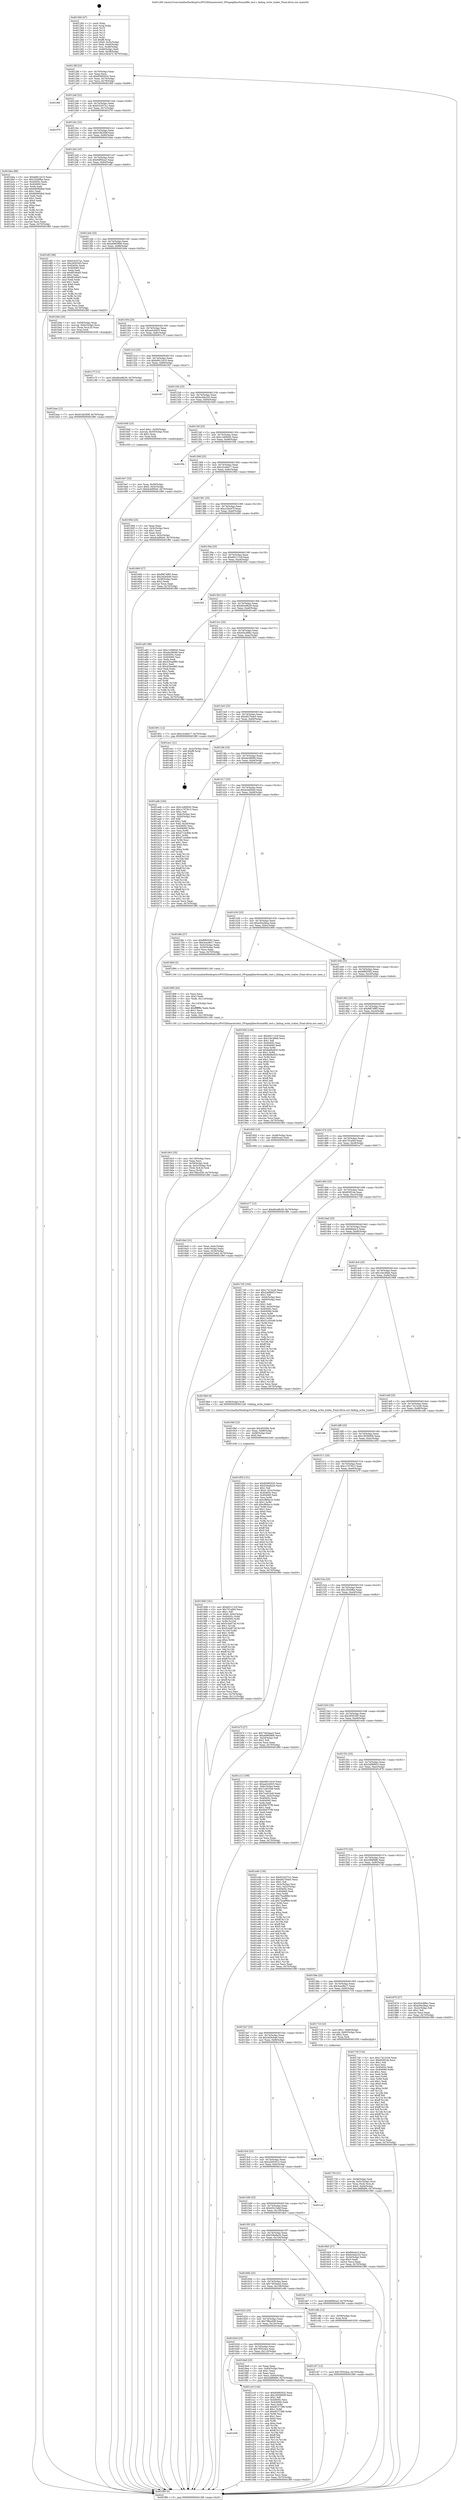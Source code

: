 digraph "0x401260" {
  label = "0x401260 (/mnt/c/Users/mathe/Desktop/tcc/POCII/binaries/extr_FFmpeglibavformatfifo_test.c_failing_write_trailer_Final-ollvm.out::main(0))"
  labelloc = "t"
  node[shape=record]

  Entry [label="",width=0.3,height=0.3,shape=circle,fillcolor=black,style=filled]
  "0x40128f" [label="{
     0x40128f [23]\l
     | [instrs]\l
     &nbsp;&nbsp;0x40128f \<+3\>: mov -0x70(%rbp),%eax\l
     &nbsp;&nbsp;0x401292 \<+2\>: mov %eax,%ecx\l
     &nbsp;&nbsp;0x401294 \<+6\>: sub $0x85992932,%ecx\l
     &nbsp;&nbsp;0x40129a \<+3\>: mov %eax,-0x74(%rbp)\l
     &nbsp;&nbsp;0x40129d \<+3\>: mov %ecx,-0x78(%rbp)\l
     &nbsp;&nbsp;0x4012a0 \<+6\>: je 0000000000401f66 \<main+0xd06\>\l
  }"]
  "0x401f66" [label="{
     0x401f66\l
  }", style=dashed]
  "0x4012a6" [label="{
     0x4012a6 [22]\l
     | [instrs]\l
     &nbsp;&nbsp;0x4012a6 \<+5\>: jmp 00000000004012ab \<main+0x4b\>\l
     &nbsp;&nbsp;0x4012ab \<+3\>: mov -0x74(%rbp),%eax\l
     &nbsp;&nbsp;0x4012ae \<+5\>: sub $0x91b337a1,%eax\l
     &nbsp;&nbsp;0x4012b3 \<+3\>: mov %eax,-0x7c(%rbp)\l
     &nbsp;&nbsp;0x4012b6 \<+6\>: je 0000000000401f79 \<main+0xd19\>\l
  }"]
  Exit [label="",width=0.3,height=0.3,shape=circle,fillcolor=black,style=filled,peripheries=2]
  "0x401f79" [label="{
     0x401f79\l
  }", style=dashed]
  "0x4012bc" [label="{
     0x4012bc [22]\l
     | [instrs]\l
     &nbsp;&nbsp;0x4012bc \<+5\>: jmp 00000000004012c1 \<main+0x61\>\l
     &nbsp;&nbsp;0x4012c1 \<+3\>: mov -0x74(%rbp),%eax\l
     &nbsp;&nbsp;0x4012c4 \<+5\>: sub $0x91db309f,%eax\l
     &nbsp;&nbsp;0x4012c9 \<+3\>: mov %eax,-0x80(%rbp)\l
     &nbsp;&nbsp;0x4012cc \<+6\>: je 0000000000401bba \<main+0x95a\>\l
  }"]
  "0x401656" [label="{
     0x401656\l
  }", style=dashed]
  "0x401bba" [label="{
     0x401bba [88]\l
     | [instrs]\l
     &nbsp;&nbsp;0x401bba \<+5\>: mov $0xb6912410,%eax\l
     &nbsp;&nbsp;0x401bbf \<+5\>: mov $0x1f200fba,%ecx\l
     &nbsp;&nbsp;0x401bc4 \<+7\>: mov 0x40405c,%edx\l
     &nbsp;&nbsp;0x401bcb \<+7\>: mov 0x404060,%esi\l
     &nbsp;&nbsp;0x401bd2 \<+2\>: mov %edx,%edi\l
     &nbsp;&nbsp;0x401bd4 \<+6\>: add $0x6d090dbd,%edi\l
     &nbsp;&nbsp;0x401bda \<+3\>: sub $0x1,%edi\l
     &nbsp;&nbsp;0x401bdd \<+6\>: sub $0x6d090dbd,%edi\l
     &nbsp;&nbsp;0x401be3 \<+3\>: imul %edi,%edx\l
     &nbsp;&nbsp;0x401be6 \<+3\>: and $0x1,%edx\l
     &nbsp;&nbsp;0x401be9 \<+3\>: cmp $0x0,%edx\l
     &nbsp;&nbsp;0x401bec \<+4\>: sete %r8b\l
     &nbsp;&nbsp;0x401bf0 \<+3\>: cmp $0xa,%esi\l
     &nbsp;&nbsp;0x401bf3 \<+4\>: setl %r9b\l
     &nbsp;&nbsp;0x401bf7 \<+3\>: mov %r8b,%r10b\l
     &nbsp;&nbsp;0x401bfa \<+3\>: and %r9b,%r10b\l
     &nbsp;&nbsp;0x401bfd \<+3\>: xor %r9b,%r8b\l
     &nbsp;&nbsp;0x401c00 \<+3\>: or %r8b,%r10b\l
     &nbsp;&nbsp;0x401c03 \<+4\>: test $0x1,%r10b\l
     &nbsp;&nbsp;0x401c07 \<+3\>: cmovne %ecx,%eax\l
     &nbsp;&nbsp;0x401c0a \<+3\>: mov %eax,-0x70(%rbp)\l
     &nbsp;&nbsp;0x401c0d \<+5\>: jmp 0000000000401f80 \<main+0xd20\>\l
  }"]
  "0x4012d2" [label="{
     0x4012d2 [25]\l
     | [instrs]\l
     &nbsp;&nbsp;0x4012d2 \<+5\>: jmp 00000000004012d7 \<main+0x77\>\l
     &nbsp;&nbsp;0x4012d7 \<+3\>: mov -0x74(%rbp),%eax\l
     &nbsp;&nbsp;0x4012da \<+5\>: sub $0x9df56ca3,%eax\l
     &nbsp;&nbsp;0x4012df \<+6\>: mov %eax,-0x84(%rbp)\l
     &nbsp;&nbsp;0x4012e5 \<+6\>: je 0000000000401df3 \<main+0xb93\>\l
  }"]
  "0x401cc0" [label="{
     0x401cc0 [144]\l
     | [instrs]\l
     &nbsp;&nbsp;0x401cc0 \<+5\>: mov $0x85992932,%eax\l
     &nbsp;&nbsp;0x401cc5 \<+5\>: mov $0x18556008,%ecx\l
     &nbsp;&nbsp;0x401cca \<+2\>: mov $0x1,%dl\l
     &nbsp;&nbsp;0x401ccc \<+7\>: mov 0x40405c,%esi\l
     &nbsp;&nbsp;0x401cd3 \<+7\>: mov 0x404060,%edi\l
     &nbsp;&nbsp;0x401cda \<+3\>: mov %esi,%r8d\l
     &nbsp;&nbsp;0x401cdd \<+7\>: add $0xdf157386,%r8d\l
     &nbsp;&nbsp;0x401ce4 \<+4\>: sub $0x1,%r8d\l
     &nbsp;&nbsp;0x401ce8 \<+7\>: sub $0xdf157386,%r8d\l
     &nbsp;&nbsp;0x401cef \<+4\>: imul %r8d,%esi\l
     &nbsp;&nbsp;0x401cf3 \<+3\>: and $0x1,%esi\l
     &nbsp;&nbsp;0x401cf6 \<+3\>: cmp $0x0,%esi\l
     &nbsp;&nbsp;0x401cf9 \<+4\>: sete %r9b\l
     &nbsp;&nbsp;0x401cfd \<+3\>: cmp $0xa,%edi\l
     &nbsp;&nbsp;0x401d00 \<+4\>: setl %r10b\l
     &nbsp;&nbsp;0x401d04 \<+3\>: mov %r9b,%r11b\l
     &nbsp;&nbsp;0x401d07 \<+4\>: xor $0xff,%r11b\l
     &nbsp;&nbsp;0x401d0b \<+3\>: mov %r10b,%bl\l
     &nbsp;&nbsp;0x401d0e \<+3\>: xor $0xff,%bl\l
     &nbsp;&nbsp;0x401d11 \<+3\>: xor $0x0,%dl\l
     &nbsp;&nbsp;0x401d14 \<+3\>: mov %r11b,%r14b\l
     &nbsp;&nbsp;0x401d17 \<+4\>: and $0x0,%r14b\l
     &nbsp;&nbsp;0x401d1b \<+3\>: and %dl,%r9b\l
     &nbsp;&nbsp;0x401d1e \<+3\>: mov %bl,%r15b\l
     &nbsp;&nbsp;0x401d21 \<+4\>: and $0x0,%r15b\l
     &nbsp;&nbsp;0x401d25 \<+3\>: and %dl,%r10b\l
     &nbsp;&nbsp;0x401d28 \<+3\>: or %r9b,%r14b\l
     &nbsp;&nbsp;0x401d2b \<+3\>: or %r10b,%r15b\l
     &nbsp;&nbsp;0x401d2e \<+3\>: xor %r15b,%r14b\l
     &nbsp;&nbsp;0x401d31 \<+3\>: or %bl,%r11b\l
     &nbsp;&nbsp;0x401d34 \<+4\>: xor $0xff,%r11b\l
     &nbsp;&nbsp;0x401d38 \<+3\>: or $0x0,%dl\l
     &nbsp;&nbsp;0x401d3b \<+3\>: and %dl,%r11b\l
     &nbsp;&nbsp;0x401d3e \<+3\>: or %r11b,%r14b\l
     &nbsp;&nbsp;0x401d41 \<+4\>: test $0x1,%r14b\l
     &nbsp;&nbsp;0x401d45 \<+3\>: cmovne %ecx,%eax\l
     &nbsp;&nbsp;0x401d48 \<+3\>: mov %eax,-0x70(%rbp)\l
     &nbsp;&nbsp;0x401d4b \<+5\>: jmp 0000000000401f80 \<main+0xd20\>\l
  }"]
  "0x401df3" [label="{
     0x401df3 [88]\l
     | [instrs]\l
     &nbsp;&nbsp;0x401df3 \<+5\>: mov $0x91b337a1,%eax\l
     &nbsp;&nbsp;0x401df8 \<+5\>: mov $0x265f16f3,%ecx\l
     &nbsp;&nbsp;0x401dfd \<+7\>: mov 0x40405c,%edx\l
     &nbsp;&nbsp;0x401e04 \<+7\>: mov 0x404060,%esi\l
     &nbsp;&nbsp;0x401e0b \<+2\>: mov %edx,%edi\l
     &nbsp;&nbsp;0x401e0d \<+6\>: sub $0x8f1664f3,%edi\l
     &nbsp;&nbsp;0x401e13 \<+3\>: sub $0x1,%edi\l
     &nbsp;&nbsp;0x401e16 \<+6\>: add $0x8f1664f3,%edi\l
     &nbsp;&nbsp;0x401e1c \<+3\>: imul %edi,%edx\l
     &nbsp;&nbsp;0x401e1f \<+3\>: and $0x1,%edx\l
     &nbsp;&nbsp;0x401e22 \<+3\>: cmp $0x0,%edx\l
     &nbsp;&nbsp;0x401e25 \<+4\>: sete %r8b\l
     &nbsp;&nbsp;0x401e29 \<+3\>: cmp $0xa,%esi\l
     &nbsp;&nbsp;0x401e2c \<+4\>: setl %r9b\l
     &nbsp;&nbsp;0x401e30 \<+3\>: mov %r8b,%r10b\l
     &nbsp;&nbsp;0x401e33 \<+3\>: and %r9b,%r10b\l
     &nbsp;&nbsp;0x401e36 \<+3\>: xor %r9b,%r8b\l
     &nbsp;&nbsp;0x401e39 \<+3\>: or %r8b,%r10b\l
     &nbsp;&nbsp;0x401e3c \<+4\>: test $0x1,%r10b\l
     &nbsp;&nbsp;0x401e40 \<+3\>: cmovne %ecx,%eax\l
     &nbsp;&nbsp;0x401e43 \<+3\>: mov %eax,-0x70(%rbp)\l
     &nbsp;&nbsp;0x401e46 \<+5\>: jmp 0000000000401f80 \<main+0xd20\>\l
  }"]
  "0x4012eb" [label="{
     0x4012eb [25]\l
     | [instrs]\l
     &nbsp;&nbsp;0x4012eb \<+5\>: jmp 00000000004012f0 \<main+0x90\>\l
     &nbsp;&nbsp;0x4012f0 \<+3\>: mov -0x74(%rbp),%eax\l
     &nbsp;&nbsp;0x4012f3 \<+5\>: sub $0xa6965806,%eax\l
     &nbsp;&nbsp;0x4012f8 \<+6\>: mov %eax,-0x88(%rbp)\l
     &nbsp;&nbsp;0x4012fe \<+6\>: je 0000000000401b9a \<main+0x93a\>\l
  }"]
  "0x401c97" [label="{
     0x401c97 [12]\l
     | [instrs]\l
     &nbsp;&nbsp;0x401c97 \<+7\>: movl $0x7f552dca,-0x70(%rbp)\l
     &nbsp;&nbsp;0x401c9e \<+5\>: jmp 0000000000401f80 \<main+0xd20\>\l
  }"]
  "0x401b9a" [label="{
     0x401b9a [20]\l
     | [instrs]\l
     &nbsp;&nbsp;0x401b9a \<+4\>: mov -0x58(%rbp),%rax\l
     &nbsp;&nbsp;0x401b9e \<+4\>: movslq -0x6c(%rbp),%rcx\l
     &nbsp;&nbsp;0x401ba2 \<+4\>: mov (%rax,%rcx,8),%rax\l
     &nbsp;&nbsp;0x401ba6 \<+3\>: mov %rax,%rdi\l
     &nbsp;&nbsp;0x401ba9 \<+5\>: call 0000000000401030 \<free@plt\>\l
     | [calls]\l
     &nbsp;&nbsp;0x401030 \{1\} (unknown)\l
  }"]
  "0x401304" [label="{
     0x401304 [25]\l
     | [instrs]\l
     &nbsp;&nbsp;0x401304 \<+5\>: jmp 0000000000401309 \<main+0xa9\>\l
     &nbsp;&nbsp;0x401309 \<+3\>: mov -0x74(%rbp),%eax\l
     &nbsp;&nbsp;0x40130c \<+5\>: sub $0xaa5cb925,%eax\l
     &nbsp;&nbsp;0x401311 \<+6\>: mov %eax,-0x8c(%rbp)\l
     &nbsp;&nbsp;0x401317 \<+6\>: je 0000000000401c7f \<main+0xa1f\>\l
  }"]
  "0x401bae" [label="{
     0x401bae [12]\l
     | [instrs]\l
     &nbsp;&nbsp;0x401bae \<+7\>: movl $0x91db309f,-0x70(%rbp)\l
     &nbsp;&nbsp;0x401bb5 \<+5\>: jmp 0000000000401f80 \<main+0xd20\>\l
  }"]
  "0x401c7f" [label="{
     0x401c7f [12]\l
     | [instrs]\l
     &nbsp;&nbsp;0x401c7f \<+7\>: movl $0xd0ce9b39,-0x70(%rbp)\l
     &nbsp;&nbsp;0x401c86 \<+5\>: jmp 0000000000401f80 \<main+0xd20\>\l
  }"]
  "0x40131d" [label="{
     0x40131d [25]\l
     | [instrs]\l
     &nbsp;&nbsp;0x40131d \<+5\>: jmp 0000000000401322 \<main+0xc2\>\l
     &nbsp;&nbsp;0x401322 \<+3\>: mov -0x74(%rbp),%eax\l
     &nbsp;&nbsp;0x401325 \<+5\>: sub $0xb6912410,%eax\l
     &nbsp;&nbsp;0x40132a \<+6\>: mov %eax,-0x90(%rbp)\l
     &nbsp;&nbsp;0x401330 \<+6\>: je 0000000000401f47 \<main+0xce7\>\l
  }"]
  "0x4019d6" [label="{
     0x4019d6 [161]\l
     | [instrs]\l
     &nbsp;&nbsp;0x4019d6 \<+5\>: mov $0xd021122f,%esi\l
     &nbsp;&nbsp;0x4019db \<+5\>: mov $0x701af44,%ecx\l
     &nbsp;&nbsp;0x4019e0 \<+2\>: mov $0x1,%dl\l
     &nbsp;&nbsp;0x4019e2 \<+7\>: movl $0x0,-0x6c(%rbp)\l
     &nbsp;&nbsp;0x4019e9 \<+8\>: mov 0x40405c,%r8d\l
     &nbsp;&nbsp;0x4019f1 \<+8\>: mov 0x404060,%r9d\l
     &nbsp;&nbsp;0x4019f9 \<+3\>: mov %r8d,%r10d\l
     &nbsp;&nbsp;0x4019fc \<+7\>: add $0x5c4a973d,%r10d\l
     &nbsp;&nbsp;0x401a03 \<+4\>: sub $0x1,%r10d\l
     &nbsp;&nbsp;0x401a07 \<+7\>: sub $0x5c4a973d,%r10d\l
     &nbsp;&nbsp;0x401a0e \<+4\>: imul %r10d,%r8d\l
     &nbsp;&nbsp;0x401a12 \<+4\>: and $0x1,%r8d\l
     &nbsp;&nbsp;0x401a16 \<+4\>: cmp $0x0,%r8d\l
     &nbsp;&nbsp;0x401a1a \<+4\>: sete %r11b\l
     &nbsp;&nbsp;0x401a1e \<+4\>: cmp $0xa,%r9d\l
     &nbsp;&nbsp;0x401a22 \<+3\>: setl %bl\l
     &nbsp;&nbsp;0x401a25 \<+3\>: mov %r11b,%r14b\l
     &nbsp;&nbsp;0x401a28 \<+4\>: xor $0xff,%r14b\l
     &nbsp;&nbsp;0x401a2c \<+3\>: mov %bl,%r15b\l
     &nbsp;&nbsp;0x401a2f \<+4\>: xor $0xff,%r15b\l
     &nbsp;&nbsp;0x401a33 \<+3\>: xor $0x1,%dl\l
     &nbsp;&nbsp;0x401a36 \<+3\>: mov %r14b,%r12b\l
     &nbsp;&nbsp;0x401a39 \<+4\>: and $0xff,%r12b\l
     &nbsp;&nbsp;0x401a3d \<+3\>: and %dl,%r11b\l
     &nbsp;&nbsp;0x401a40 \<+3\>: mov %r15b,%r13b\l
     &nbsp;&nbsp;0x401a43 \<+4\>: and $0xff,%r13b\l
     &nbsp;&nbsp;0x401a47 \<+2\>: and %dl,%bl\l
     &nbsp;&nbsp;0x401a49 \<+3\>: or %r11b,%r12b\l
     &nbsp;&nbsp;0x401a4c \<+3\>: or %bl,%r13b\l
     &nbsp;&nbsp;0x401a4f \<+3\>: xor %r13b,%r12b\l
     &nbsp;&nbsp;0x401a52 \<+3\>: or %r15b,%r14b\l
     &nbsp;&nbsp;0x401a55 \<+4\>: xor $0xff,%r14b\l
     &nbsp;&nbsp;0x401a59 \<+3\>: or $0x1,%dl\l
     &nbsp;&nbsp;0x401a5c \<+3\>: and %dl,%r14b\l
     &nbsp;&nbsp;0x401a5f \<+3\>: or %r14b,%r12b\l
     &nbsp;&nbsp;0x401a62 \<+4\>: test $0x1,%r12b\l
     &nbsp;&nbsp;0x401a66 \<+3\>: cmovne %ecx,%esi\l
     &nbsp;&nbsp;0x401a69 \<+3\>: mov %esi,-0x70(%rbp)\l
     &nbsp;&nbsp;0x401a6c \<+6\>: mov %eax,-0x11c(%rbp)\l
     &nbsp;&nbsp;0x401a72 \<+5\>: jmp 0000000000401f80 \<main+0xd20\>\l
  }"]
  "0x401f47" [label="{
     0x401f47\l
  }", style=dashed]
  "0x401336" [label="{
     0x401336 [25]\l
     | [instrs]\l
     &nbsp;&nbsp;0x401336 \<+5\>: jmp 000000000040133b \<main+0xdb\>\l
     &nbsp;&nbsp;0x40133b \<+3\>: mov -0x74(%rbp),%eax\l
     &nbsp;&nbsp;0x40133e \<+5\>: sub $0xbc4da225,%eax\l
     &nbsp;&nbsp;0x401343 \<+6\>: mov %eax,-0x94(%rbp)\l
     &nbsp;&nbsp;0x401349 \<+6\>: je 00000000004016d0 \<main+0x470\>\l
  }"]
  "0x4019bf" [label="{
     0x4019bf [23]\l
     | [instrs]\l
     &nbsp;&nbsp;0x4019bf \<+10\>: movabs $0x4020b6,%rdi\l
     &nbsp;&nbsp;0x4019c9 \<+3\>: mov %eax,-0x68(%rbp)\l
     &nbsp;&nbsp;0x4019cc \<+3\>: mov -0x68(%rbp),%esi\l
     &nbsp;&nbsp;0x4019cf \<+2\>: mov $0x0,%al\l
     &nbsp;&nbsp;0x4019d1 \<+5\>: call 0000000000401040 \<printf@plt\>\l
     | [calls]\l
     &nbsp;&nbsp;0x401040 \{1\} (unknown)\l
  }"]
  "0x4016d0" [label="{
     0x4016d0 [23]\l
     | [instrs]\l
     &nbsp;&nbsp;0x4016d0 \<+7\>: movl $0x1,-0x50(%rbp)\l
     &nbsp;&nbsp;0x4016d7 \<+4\>: movslq -0x50(%rbp),%rax\l
     &nbsp;&nbsp;0x4016db \<+4\>: shl $0x3,%rax\l
     &nbsp;&nbsp;0x4016df \<+3\>: mov %rax,%rdi\l
     &nbsp;&nbsp;0x4016e2 \<+5\>: call 0000000000401050 \<malloc@plt\>\l
     | [calls]\l
     &nbsp;&nbsp;0x401050 \{1\} (unknown)\l
  }"]
  "0x40134f" [label="{
     0x40134f [25]\l
     | [instrs]\l
     &nbsp;&nbsp;0x40134f \<+5\>: jmp 0000000000401354 \<main+0xf4\>\l
     &nbsp;&nbsp;0x401354 \<+3\>: mov -0x74(%rbp),%eax\l
     &nbsp;&nbsp;0x401357 \<+5\>: sub $0xc1e69045,%eax\l
     &nbsp;&nbsp;0x40135c \<+6\>: mov %eax,-0x98(%rbp)\l
     &nbsp;&nbsp;0x401362 \<+6\>: je 0000000000401f3b \<main+0xcdb\>\l
  }"]
  "0x40163d" [label="{
     0x40163d [25]\l
     | [instrs]\l
     &nbsp;&nbsp;0x40163d \<+5\>: jmp 0000000000401642 \<main+0x3e2\>\l
     &nbsp;&nbsp;0x401642 \<+3\>: mov -0x74(%rbp),%eax\l
     &nbsp;&nbsp;0x401645 \<+5\>: sub $0x7f552dca,%eax\l
     &nbsp;&nbsp;0x40164a \<+6\>: mov %eax,-0x110(%rbp)\l
     &nbsp;&nbsp;0x401650 \<+6\>: je 0000000000401cc0 \<main+0xa60\>\l
  }"]
  "0x401f3b" [label="{
     0x401f3b\l
  }", style=dashed]
  "0x401368" [label="{
     0x401368 [25]\l
     | [instrs]\l
     &nbsp;&nbsp;0x401368 \<+5\>: jmp 000000000040136d \<main+0x10d\>\l
     &nbsp;&nbsp;0x40136d \<+3\>: mov -0x74(%rbp),%eax\l
     &nbsp;&nbsp;0x401370 \<+5\>: sub $0xc2ce9d17,%eax\l
     &nbsp;&nbsp;0x401375 \<+6\>: mov %eax,-0x9c(%rbp)\l
     &nbsp;&nbsp;0x40137b \<+6\>: je 000000000040190d \<main+0x6ad\>\l
  }"]
  "0x4018e8" [label="{
     0x4018e8 [25]\l
     | [instrs]\l
     &nbsp;&nbsp;0x4018e8 \<+2\>: xor %eax,%eax\l
     &nbsp;&nbsp;0x4018ea \<+3\>: mov -0x64(%rbp),%ecx\l
     &nbsp;&nbsp;0x4018ed \<+3\>: sub $0x1,%eax\l
     &nbsp;&nbsp;0x4018f0 \<+2\>: sub %eax,%ecx\l
     &nbsp;&nbsp;0x4018f2 \<+3\>: mov %ecx,-0x64(%rbp)\l
     &nbsp;&nbsp;0x4018f5 \<+7\>: movl $0x2fd9f486,-0x70(%rbp)\l
     &nbsp;&nbsp;0x4018fc \<+5\>: jmp 0000000000401f80 \<main+0xd20\>\l
  }"]
  "0x40190d" [label="{
     0x40190d [25]\l
     | [instrs]\l
     &nbsp;&nbsp;0x40190d \<+2\>: xor %eax,%eax\l
     &nbsp;&nbsp;0x40190f \<+3\>: mov -0x5c(%rbp),%ecx\l
     &nbsp;&nbsp;0x401912 \<+3\>: sub $0x1,%eax\l
     &nbsp;&nbsp;0x401915 \<+2\>: sub %eax,%ecx\l
     &nbsp;&nbsp;0x401917 \<+3\>: mov %ecx,-0x5c(%rbp)\l
     &nbsp;&nbsp;0x40191a \<+7\>: movl $0xdc4d95e0,-0x70(%rbp)\l
     &nbsp;&nbsp;0x401921 \<+5\>: jmp 0000000000401f80 \<main+0xd20\>\l
  }"]
  "0x401381" [label="{
     0x401381 [25]\l
     | [instrs]\l
     &nbsp;&nbsp;0x401381 \<+5\>: jmp 0000000000401386 \<main+0x126\>\l
     &nbsp;&nbsp;0x401386 \<+3\>: mov -0x74(%rbp),%eax\l
     &nbsp;&nbsp;0x401389 \<+5\>: sub $0xcc5bcb7f,%eax\l
     &nbsp;&nbsp;0x40138e \<+6\>: mov %eax,-0xa0(%rbp)\l
     &nbsp;&nbsp;0x401394 \<+6\>: je 0000000000401660 \<main+0x400\>\l
  }"]
  "0x401624" [label="{
     0x401624 [25]\l
     | [instrs]\l
     &nbsp;&nbsp;0x401624 \<+5\>: jmp 0000000000401629 \<main+0x3c9\>\l
     &nbsp;&nbsp;0x401629 \<+3\>: mov -0x74(%rbp),%eax\l
     &nbsp;&nbsp;0x40162c \<+5\>: sub $0x79facd38,%eax\l
     &nbsp;&nbsp;0x401631 \<+6\>: mov %eax,-0x10c(%rbp)\l
     &nbsp;&nbsp;0x401637 \<+6\>: je 00000000004018e8 \<main+0x688\>\l
  }"]
  "0x401660" [label="{
     0x401660 [27]\l
     | [instrs]\l
     &nbsp;&nbsp;0x401660 \<+5\>: mov $0xf9874f85,%eax\l
     &nbsp;&nbsp;0x401665 \<+5\>: mov $0x3d3fcb46,%ecx\l
     &nbsp;&nbsp;0x40166a \<+3\>: mov -0x38(%rbp),%edx\l
     &nbsp;&nbsp;0x40166d \<+3\>: cmp $0x2,%edx\l
     &nbsp;&nbsp;0x401670 \<+3\>: cmovne %ecx,%eax\l
     &nbsp;&nbsp;0x401673 \<+3\>: mov %eax,-0x70(%rbp)\l
     &nbsp;&nbsp;0x401676 \<+5\>: jmp 0000000000401f80 \<main+0xd20\>\l
  }"]
  "0x40139a" [label="{
     0x40139a [25]\l
     | [instrs]\l
     &nbsp;&nbsp;0x40139a \<+5\>: jmp 000000000040139f \<main+0x13f\>\l
     &nbsp;&nbsp;0x40139f \<+3\>: mov -0x74(%rbp),%eax\l
     &nbsp;&nbsp;0x4013a2 \<+5\>: sub $0xd021122f,%eax\l
     &nbsp;&nbsp;0x4013a7 \<+6\>: mov %eax,-0xa4(%rbp)\l
     &nbsp;&nbsp;0x4013ad \<+6\>: je 0000000000401f02 \<main+0xca2\>\l
  }"]
  "0x401f80" [label="{
     0x401f80 [5]\l
     | [instrs]\l
     &nbsp;&nbsp;0x401f80 \<+5\>: jmp 000000000040128f \<main+0x2f\>\l
  }"]
  "0x401260" [label="{
     0x401260 [47]\l
     | [instrs]\l
     &nbsp;&nbsp;0x401260 \<+1\>: push %rbp\l
     &nbsp;&nbsp;0x401261 \<+3\>: mov %rsp,%rbp\l
     &nbsp;&nbsp;0x401264 \<+2\>: push %r15\l
     &nbsp;&nbsp;0x401266 \<+2\>: push %r14\l
     &nbsp;&nbsp;0x401268 \<+2\>: push %r13\l
     &nbsp;&nbsp;0x40126a \<+2\>: push %r12\l
     &nbsp;&nbsp;0x40126c \<+1\>: push %rbx\l
     &nbsp;&nbsp;0x40126d \<+7\>: sub $0xf8,%rsp\l
     &nbsp;&nbsp;0x401274 \<+7\>: movl $0x0,-0x3c(%rbp)\l
     &nbsp;&nbsp;0x40127b \<+3\>: mov %edi,-0x40(%rbp)\l
     &nbsp;&nbsp;0x40127e \<+4\>: mov %rsi,-0x48(%rbp)\l
     &nbsp;&nbsp;0x401282 \<+3\>: mov -0x40(%rbp),%edi\l
     &nbsp;&nbsp;0x401285 \<+3\>: mov %edi,-0x38(%rbp)\l
     &nbsp;&nbsp;0x401288 \<+7\>: movl $0xcc5bcb7f,-0x70(%rbp)\l
  }"]
  "0x401c8b" [label="{
     0x401c8b [12]\l
     | [instrs]\l
     &nbsp;&nbsp;0x401c8b \<+4\>: mov -0x58(%rbp),%rax\l
     &nbsp;&nbsp;0x401c8f \<+3\>: mov %rax,%rdi\l
     &nbsp;&nbsp;0x401c92 \<+5\>: call 0000000000401030 \<free@plt\>\l
     | [calls]\l
     &nbsp;&nbsp;0x401030 \{1\} (unknown)\l
  }"]
  "0x401f02" [label="{
     0x401f02\l
  }", style=dashed]
  "0x4013b3" [label="{
     0x4013b3 [25]\l
     | [instrs]\l
     &nbsp;&nbsp;0x4013b3 \<+5\>: jmp 00000000004013b8 \<main+0x158\>\l
     &nbsp;&nbsp;0x4013b8 \<+3\>: mov -0x74(%rbp),%eax\l
     &nbsp;&nbsp;0x4013bb \<+5\>: sub $0xd0ce9b39,%eax\l
     &nbsp;&nbsp;0x4013c0 \<+6\>: mov %eax,-0xa8(%rbp)\l
     &nbsp;&nbsp;0x4013c6 \<+6\>: je 0000000000401a83 \<main+0x823\>\l
  }"]
  "0x40160b" [label="{
     0x40160b [25]\l
     | [instrs]\l
     &nbsp;&nbsp;0x40160b \<+5\>: jmp 0000000000401610 \<main+0x3b0\>\l
     &nbsp;&nbsp;0x401610 \<+3\>: mov -0x74(%rbp),%eax\l
     &nbsp;&nbsp;0x401613 \<+5\>: sub $0x7403aea3,%eax\l
     &nbsp;&nbsp;0x401618 \<+6\>: mov %eax,-0x108(%rbp)\l
     &nbsp;&nbsp;0x40161e \<+6\>: je 0000000000401c8b \<main+0xa2b\>\l
  }"]
  "0x401a83" [label="{
     0x401a83 [88]\l
     | [instrs]\l
     &nbsp;&nbsp;0x401a83 \<+5\>: mov $0xc1e69045,%eax\l
     &nbsp;&nbsp;0x401a88 \<+5\>: mov $0xdac96f46,%ecx\l
     &nbsp;&nbsp;0x401a8d \<+7\>: mov 0x40405c,%edx\l
     &nbsp;&nbsp;0x401a94 \<+7\>: mov 0x404060,%esi\l
     &nbsp;&nbsp;0x401a9b \<+2\>: mov %edx,%edi\l
     &nbsp;&nbsp;0x401a9d \<+6\>: add $0x435ee985,%edi\l
     &nbsp;&nbsp;0x401aa3 \<+3\>: sub $0x1,%edi\l
     &nbsp;&nbsp;0x401aa6 \<+6\>: sub $0x435ee985,%edi\l
     &nbsp;&nbsp;0x401aac \<+3\>: imul %edi,%edx\l
     &nbsp;&nbsp;0x401aaf \<+3\>: and $0x1,%edx\l
     &nbsp;&nbsp;0x401ab2 \<+3\>: cmp $0x0,%edx\l
     &nbsp;&nbsp;0x401ab5 \<+4\>: sete %r8b\l
     &nbsp;&nbsp;0x401ab9 \<+3\>: cmp $0xa,%esi\l
     &nbsp;&nbsp;0x401abc \<+4\>: setl %r9b\l
     &nbsp;&nbsp;0x401ac0 \<+3\>: mov %r8b,%r10b\l
     &nbsp;&nbsp;0x401ac3 \<+3\>: and %r9b,%r10b\l
     &nbsp;&nbsp;0x401ac6 \<+3\>: xor %r9b,%r8b\l
     &nbsp;&nbsp;0x401ac9 \<+3\>: or %r8b,%r10b\l
     &nbsp;&nbsp;0x401acc \<+4\>: test $0x1,%r10b\l
     &nbsp;&nbsp;0x401ad0 \<+3\>: cmovne %ecx,%eax\l
     &nbsp;&nbsp;0x401ad3 \<+3\>: mov %eax,-0x70(%rbp)\l
     &nbsp;&nbsp;0x401ad6 \<+5\>: jmp 0000000000401f80 \<main+0xd20\>\l
  }"]
  "0x4013cc" [label="{
     0x4013cc [25]\l
     | [instrs]\l
     &nbsp;&nbsp;0x4013cc \<+5\>: jmp 00000000004013d1 \<main+0x171\>\l
     &nbsp;&nbsp;0x4013d1 \<+3\>: mov -0x74(%rbp),%eax\l
     &nbsp;&nbsp;0x4013d4 \<+5\>: sub $0xd54c88bc,%eax\l
     &nbsp;&nbsp;0x4013d9 \<+6\>: mov %eax,-0xac(%rbp)\l
     &nbsp;&nbsp;0x4013df \<+6\>: je 0000000000401901 \<main+0x6a1\>\l
  }"]
  "0x401de7" [label="{
     0x401de7 [12]\l
     | [instrs]\l
     &nbsp;&nbsp;0x401de7 \<+7\>: movl $0x9df56ca3,-0x70(%rbp)\l
     &nbsp;&nbsp;0x401dee \<+5\>: jmp 0000000000401f80 \<main+0xd20\>\l
  }"]
  "0x401901" [label="{
     0x401901 [12]\l
     | [instrs]\l
     &nbsp;&nbsp;0x401901 \<+7\>: movl $0xc2ce9d17,-0x70(%rbp)\l
     &nbsp;&nbsp;0x401908 \<+5\>: jmp 0000000000401f80 \<main+0xd20\>\l
  }"]
  "0x4013e5" [label="{
     0x4013e5 [25]\l
     | [instrs]\l
     &nbsp;&nbsp;0x4013e5 \<+5\>: jmp 00000000004013ea \<main+0x18a\>\l
     &nbsp;&nbsp;0x4013ea \<+3\>: mov -0x74(%rbp),%eax\l
     &nbsp;&nbsp;0x4013ed \<+5\>: sub $0xd62764e5,%eax\l
     &nbsp;&nbsp;0x4013f2 \<+6\>: mov %eax,-0xb0(%rbp)\l
     &nbsp;&nbsp;0x4013f8 \<+6\>: je 0000000000401ee1 \<main+0xc81\>\l
  }"]
  "0x4018c5" [label="{
     0x4018c5 [35]\l
     | [instrs]\l
     &nbsp;&nbsp;0x4018c5 \<+6\>: mov -0x118(%rbp),%ecx\l
     &nbsp;&nbsp;0x4018cb \<+3\>: imul %eax,%ecx\l
     &nbsp;&nbsp;0x4018ce \<+4\>: mov -0x58(%rbp),%rdi\l
     &nbsp;&nbsp;0x4018d2 \<+4\>: movslq -0x5c(%rbp),%r8\l
     &nbsp;&nbsp;0x4018d6 \<+4\>: mov (%rdi,%r8,8),%rdi\l
     &nbsp;&nbsp;0x4018da \<+2\>: mov %ecx,(%rdi)\l
     &nbsp;&nbsp;0x4018dc \<+7\>: movl $0x79facd38,-0x70(%rbp)\l
     &nbsp;&nbsp;0x4018e3 \<+5\>: jmp 0000000000401f80 \<main+0xd20\>\l
  }"]
  "0x401ee1" [label="{
     0x401ee1 [21]\l
     | [instrs]\l
     &nbsp;&nbsp;0x401ee1 \<+3\>: mov -0x2c(%rbp),%eax\l
     &nbsp;&nbsp;0x401ee4 \<+7\>: add $0xf8,%rsp\l
     &nbsp;&nbsp;0x401eeb \<+1\>: pop %rbx\l
     &nbsp;&nbsp;0x401eec \<+2\>: pop %r12\l
     &nbsp;&nbsp;0x401eee \<+2\>: pop %r13\l
     &nbsp;&nbsp;0x401ef0 \<+2\>: pop %r14\l
     &nbsp;&nbsp;0x401ef2 \<+2\>: pop %r15\l
     &nbsp;&nbsp;0x401ef4 \<+1\>: pop %rbp\l
     &nbsp;&nbsp;0x401ef5 \<+1\>: ret\l
  }"]
  "0x4013fe" [label="{
     0x4013fe [25]\l
     | [instrs]\l
     &nbsp;&nbsp;0x4013fe \<+5\>: jmp 0000000000401403 \<main+0x1a3\>\l
     &nbsp;&nbsp;0x401403 \<+3\>: mov -0x74(%rbp),%eax\l
     &nbsp;&nbsp;0x401406 \<+5\>: sub $0xdac96f46,%eax\l
     &nbsp;&nbsp;0x40140b \<+6\>: mov %eax,-0xb4(%rbp)\l
     &nbsp;&nbsp;0x401411 \<+6\>: je 0000000000401adb \<main+0x87b\>\l
  }"]
  "0x401899" [label="{
     0x401899 [44]\l
     | [instrs]\l
     &nbsp;&nbsp;0x401899 \<+2\>: xor %ecx,%ecx\l
     &nbsp;&nbsp;0x40189b \<+5\>: mov $0x2,%edx\l
     &nbsp;&nbsp;0x4018a0 \<+6\>: mov %edx,-0x114(%rbp)\l
     &nbsp;&nbsp;0x4018a6 \<+1\>: cltd\l
     &nbsp;&nbsp;0x4018a7 \<+6\>: mov -0x114(%rbp),%esi\l
     &nbsp;&nbsp;0x4018ad \<+2\>: idiv %esi\l
     &nbsp;&nbsp;0x4018af \<+6\>: imul $0xfffffffe,%edx,%edx\l
     &nbsp;&nbsp;0x4018b5 \<+3\>: sub $0x1,%ecx\l
     &nbsp;&nbsp;0x4018b8 \<+2\>: sub %ecx,%edx\l
     &nbsp;&nbsp;0x4018ba \<+6\>: mov %edx,-0x118(%rbp)\l
     &nbsp;&nbsp;0x4018c0 \<+5\>: call 0000000000401160 \<next_i\>\l
     | [calls]\l
     &nbsp;&nbsp;0x401160 \{1\} (/mnt/c/Users/mathe/Desktop/tcc/POCII/binaries/extr_FFmpeglibavformatfifo_test.c_failing_write_trailer_Final-ollvm.out::next_i)\l
  }"]
  "0x401adb" [label="{
     0x401adb [164]\l
     | [instrs]\l
     &nbsp;&nbsp;0x401adb \<+5\>: mov $0xc1e69045,%eax\l
     &nbsp;&nbsp;0x401ae0 \<+5\>: mov $0x1c707813,%ecx\l
     &nbsp;&nbsp;0x401ae5 \<+2\>: mov $0x1,%dl\l
     &nbsp;&nbsp;0x401ae7 \<+3\>: mov -0x6c(%rbp),%esi\l
     &nbsp;&nbsp;0x401aea \<+3\>: cmp -0x50(%rbp),%esi\l
     &nbsp;&nbsp;0x401aed \<+4\>: setl %dil\l
     &nbsp;&nbsp;0x401af1 \<+4\>: and $0x1,%dil\l
     &nbsp;&nbsp;0x401af5 \<+4\>: mov %dil,-0x2d(%rbp)\l
     &nbsp;&nbsp;0x401af9 \<+7\>: mov 0x40405c,%esi\l
     &nbsp;&nbsp;0x401b00 \<+8\>: mov 0x404060,%r8d\l
     &nbsp;&nbsp;0x401b08 \<+3\>: mov %esi,%r9d\l
     &nbsp;&nbsp;0x401b0b \<+7\>: add $0xd71dc89e,%r9d\l
     &nbsp;&nbsp;0x401b12 \<+4\>: sub $0x1,%r9d\l
     &nbsp;&nbsp;0x401b16 \<+7\>: sub $0xd71dc89e,%r9d\l
     &nbsp;&nbsp;0x401b1d \<+4\>: imul %r9d,%esi\l
     &nbsp;&nbsp;0x401b21 \<+3\>: and $0x1,%esi\l
     &nbsp;&nbsp;0x401b24 \<+3\>: cmp $0x0,%esi\l
     &nbsp;&nbsp;0x401b27 \<+4\>: sete %dil\l
     &nbsp;&nbsp;0x401b2b \<+4\>: cmp $0xa,%r8d\l
     &nbsp;&nbsp;0x401b2f \<+4\>: setl %r10b\l
     &nbsp;&nbsp;0x401b33 \<+3\>: mov %dil,%r11b\l
     &nbsp;&nbsp;0x401b36 \<+4\>: xor $0xff,%r11b\l
     &nbsp;&nbsp;0x401b3a \<+3\>: mov %r10b,%bl\l
     &nbsp;&nbsp;0x401b3d \<+3\>: xor $0xff,%bl\l
     &nbsp;&nbsp;0x401b40 \<+3\>: xor $0x1,%dl\l
     &nbsp;&nbsp;0x401b43 \<+3\>: mov %r11b,%r14b\l
     &nbsp;&nbsp;0x401b46 \<+4\>: and $0xff,%r14b\l
     &nbsp;&nbsp;0x401b4a \<+3\>: and %dl,%dil\l
     &nbsp;&nbsp;0x401b4d \<+3\>: mov %bl,%r15b\l
     &nbsp;&nbsp;0x401b50 \<+4\>: and $0xff,%r15b\l
     &nbsp;&nbsp;0x401b54 \<+3\>: and %dl,%r10b\l
     &nbsp;&nbsp;0x401b57 \<+3\>: or %dil,%r14b\l
     &nbsp;&nbsp;0x401b5a \<+3\>: or %r10b,%r15b\l
     &nbsp;&nbsp;0x401b5d \<+3\>: xor %r15b,%r14b\l
     &nbsp;&nbsp;0x401b60 \<+3\>: or %bl,%r11b\l
     &nbsp;&nbsp;0x401b63 \<+4\>: xor $0xff,%r11b\l
     &nbsp;&nbsp;0x401b67 \<+3\>: or $0x1,%dl\l
     &nbsp;&nbsp;0x401b6a \<+3\>: and %dl,%r11b\l
     &nbsp;&nbsp;0x401b6d \<+3\>: or %r11b,%r14b\l
     &nbsp;&nbsp;0x401b70 \<+4\>: test $0x1,%r14b\l
     &nbsp;&nbsp;0x401b74 \<+3\>: cmovne %ecx,%eax\l
     &nbsp;&nbsp;0x401b77 \<+3\>: mov %eax,-0x70(%rbp)\l
     &nbsp;&nbsp;0x401b7a \<+5\>: jmp 0000000000401f80 \<main+0xd20\>\l
  }"]
  "0x401417" [label="{
     0x401417 [25]\l
     | [instrs]\l
     &nbsp;&nbsp;0x401417 \<+5\>: jmp 000000000040141c \<main+0x1bc\>\l
     &nbsp;&nbsp;0x40141c \<+3\>: mov -0x74(%rbp),%eax\l
     &nbsp;&nbsp;0x40141f \<+5\>: sub $0xdc4d95e0,%eax\l
     &nbsp;&nbsp;0x401424 \<+6\>: mov %eax,-0xb8(%rbp)\l
     &nbsp;&nbsp;0x40142a \<+6\>: je 00000000004016fe \<main+0x49e\>\l
  }"]
  "0x401730" [label="{
     0x401730 [31]\l
     | [instrs]\l
     &nbsp;&nbsp;0x401730 \<+4\>: mov -0x58(%rbp),%rdi\l
     &nbsp;&nbsp;0x401734 \<+4\>: movslq -0x5c(%rbp),%rcx\l
     &nbsp;&nbsp;0x401738 \<+4\>: mov %rax,(%rdi,%rcx,8)\l
     &nbsp;&nbsp;0x40173c \<+7\>: movl $0x0,-0x64(%rbp)\l
     &nbsp;&nbsp;0x401743 \<+7\>: movl $0x2fd9f486,-0x70(%rbp)\l
     &nbsp;&nbsp;0x40174a \<+5\>: jmp 0000000000401f80 \<main+0xd20\>\l
  }"]
  "0x4016fe" [label="{
     0x4016fe [27]\l
     | [instrs]\l
     &nbsp;&nbsp;0x4016fe \<+5\>: mov $0xf0fb5562,%eax\l
     &nbsp;&nbsp;0x401703 \<+5\>: mov $0x3cec8b17,%ecx\l
     &nbsp;&nbsp;0x401708 \<+3\>: mov -0x5c(%rbp),%edx\l
     &nbsp;&nbsp;0x40170b \<+3\>: cmp -0x50(%rbp),%edx\l
     &nbsp;&nbsp;0x40170e \<+3\>: cmovl %ecx,%eax\l
     &nbsp;&nbsp;0x401711 \<+3\>: mov %eax,-0x70(%rbp)\l
     &nbsp;&nbsp;0x401714 \<+5\>: jmp 0000000000401f80 \<main+0xd20\>\l
  }"]
  "0x401430" [label="{
     0x401430 [25]\l
     | [instrs]\l
     &nbsp;&nbsp;0x401430 \<+5\>: jmp 0000000000401435 \<main+0x1d5\>\l
     &nbsp;&nbsp;0x401435 \<+3\>: mov -0x74(%rbp),%eax\l
     &nbsp;&nbsp;0x401438 \<+5\>: sub $0xe50a3bea,%eax\l
     &nbsp;&nbsp;0x40143d \<+6\>: mov %eax,-0xbc(%rbp)\l
     &nbsp;&nbsp;0x401443 \<+6\>: je 0000000000401894 \<main+0x634\>\l
  }"]
  "0x4016e7" [label="{
     0x4016e7 [23]\l
     | [instrs]\l
     &nbsp;&nbsp;0x4016e7 \<+4\>: mov %rax,-0x58(%rbp)\l
     &nbsp;&nbsp;0x4016eb \<+7\>: movl $0x0,-0x5c(%rbp)\l
     &nbsp;&nbsp;0x4016f2 \<+7\>: movl $0xdc4d95e0,-0x70(%rbp)\l
     &nbsp;&nbsp;0x4016f9 \<+5\>: jmp 0000000000401f80 \<main+0xd20\>\l
  }"]
  "0x401894" [label="{
     0x401894 [5]\l
     | [instrs]\l
     &nbsp;&nbsp;0x401894 \<+5\>: call 0000000000401160 \<next_i\>\l
     | [calls]\l
     &nbsp;&nbsp;0x401160 \{1\} (/mnt/c/Users/mathe/Desktop/tcc/POCII/binaries/extr_FFmpeglibavformatfifo_test.c_failing_write_trailer_Final-ollvm.out::next_i)\l
  }"]
  "0x401449" [label="{
     0x401449 [25]\l
     | [instrs]\l
     &nbsp;&nbsp;0x401449 \<+5\>: jmp 000000000040144e \<main+0x1ee\>\l
     &nbsp;&nbsp;0x40144e \<+3\>: mov -0x74(%rbp),%eax\l
     &nbsp;&nbsp;0x401451 \<+5\>: sub $0xf0fb5562,%eax\l
     &nbsp;&nbsp;0x401456 \<+6\>: mov %eax,-0xc0(%rbp)\l
     &nbsp;&nbsp;0x40145c \<+6\>: je 0000000000401926 \<main+0x6c6\>\l
  }"]
  "0x4015f2" [label="{
     0x4015f2 [25]\l
     | [instrs]\l
     &nbsp;&nbsp;0x4015f2 \<+5\>: jmp 00000000004015f7 \<main+0x397\>\l
     &nbsp;&nbsp;0x4015f7 \<+3\>: mov -0x74(%rbp),%eax\l
     &nbsp;&nbsp;0x4015fa \<+5\>: sub $0x526e6a2b,%eax\l
     &nbsp;&nbsp;0x4015ff \<+6\>: mov %eax,-0x104(%rbp)\l
     &nbsp;&nbsp;0x401605 \<+6\>: je 0000000000401de7 \<main+0xb87\>\l
  }"]
  "0x401926" [label="{
     0x401926 [144]\l
     | [instrs]\l
     &nbsp;&nbsp;0x401926 \<+5\>: mov $0xd021122f,%eax\l
     &nbsp;&nbsp;0x40192b \<+5\>: mov $0x10ec48eb,%ecx\l
     &nbsp;&nbsp;0x401930 \<+2\>: mov $0x1,%dl\l
     &nbsp;&nbsp;0x401932 \<+7\>: mov 0x40405c,%esi\l
     &nbsp;&nbsp;0x401939 \<+7\>: mov 0x404060,%edi\l
     &nbsp;&nbsp;0x401940 \<+3\>: mov %esi,%r8d\l
     &nbsp;&nbsp;0x401943 \<+7\>: add $0x8e86e835,%r8d\l
     &nbsp;&nbsp;0x40194a \<+4\>: sub $0x1,%r8d\l
     &nbsp;&nbsp;0x40194e \<+7\>: sub $0x8e86e835,%r8d\l
     &nbsp;&nbsp;0x401955 \<+4\>: imul %r8d,%esi\l
     &nbsp;&nbsp;0x401959 \<+3\>: and $0x1,%esi\l
     &nbsp;&nbsp;0x40195c \<+3\>: cmp $0x0,%esi\l
     &nbsp;&nbsp;0x40195f \<+4\>: sete %r9b\l
     &nbsp;&nbsp;0x401963 \<+3\>: cmp $0xa,%edi\l
     &nbsp;&nbsp;0x401966 \<+4\>: setl %r10b\l
     &nbsp;&nbsp;0x40196a \<+3\>: mov %r9b,%r11b\l
     &nbsp;&nbsp;0x40196d \<+4\>: xor $0xff,%r11b\l
     &nbsp;&nbsp;0x401971 \<+3\>: mov %r10b,%bl\l
     &nbsp;&nbsp;0x401974 \<+3\>: xor $0xff,%bl\l
     &nbsp;&nbsp;0x401977 \<+3\>: xor $0x0,%dl\l
     &nbsp;&nbsp;0x40197a \<+3\>: mov %r11b,%r14b\l
     &nbsp;&nbsp;0x40197d \<+4\>: and $0x0,%r14b\l
     &nbsp;&nbsp;0x401981 \<+3\>: and %dl,%r9b\l
     &nbsp;&nbsp;0x401984 \<+3\>: mov %bl,%r15b\l
     &nbsp;&nbsp;0x401987 \<+4\>: and $0x0,%r15b\l
     &nbsp;&nbsp;0x40198b \<+3\>: and %dl,%r10b\l
     &nbsp;&nbsp;0x40198e \<+3\>: or %r9b,%r14b\l
     &nbsp;&nbsp;0x401991 \<+3\>: or %r10b,%r15b\l
     &nbsp;&nbsp;0x401994 \<+3\>: xor %r15b,%r14b\l
     &nbsp;&nbsp;0x401997 \<+3\>: or %bl,%r11b\l
     &nbsp;&nbsp;0x40199a \<+4\>: xor $0xff,%r11b\l
     &nbsp;&nbsp;0x40199e \<+3\>: or $0x0,%dl\l
     &nbsp;&nbsp;0x4019a1 \<+3\>: and %dl,%r11b\l
     &nbsp;&nbsp;0x4019a4 \<+3\>: or %r11b,%r14b\l
     &nbsp;&nbsp;0x4019a7 \<+4\>: test $0x1,%r14b\l
     &nbsp;&nbsp;0x4019ab \<+3\>: cmovne %ecx,%eax\l
     &nbsp;&nbsp;0x4019ae \<+3\>: mov %eax,-0x70(%rbp)\l
     &nbsp;&nbsp;0x4019b1 \<+5\>: jmp 0000000000401f80 \<main+0xd20\>\l
  }"]
  "0x401462" [label="{
     0x401462 [25]\l
     | [instrs]\l
     &nbsp;&nbsp;0x401462 \<+5\>: jmp 0000000000401467 \<main+0x207\>\l
     &nbsp;&nbsp;0x401467 \<+3\>: mov -0x74(%rbp),%eax\l
     &nbsp;&nbsp;0x40146a \<+5\>: sub $0xf9874f85,%eax\l
     &nbsp;&nbsp;0x40146f \<+6\>: mov %eax,-0xc4(%rbp)\l
     &nbsp;&nbsp;0x401475 \<+6\>: je 0000000000401693 \<main+0x433\>\l
  }"]
  "0x4016b5" [label="{
     0x4016b5 [27]\l
     | [instrs]\l
     &nbsp;&nbsp;0x4016b5 \<+5\>: mov $0xfbbe4c3,%eax\l
     &nbsp;&nbsp;0x4016ba \<+5\>: mov $0xbc4da225,%ecx\l
     &nbsp;&nbsp;0x4016bf \<+3\>: mov -0x34(%rbp),%edx\l
     &nbsp;&nbsp;0x4016c2 \<+3\>: cmp $0x0,%edx\l
     &nbsp;&nbsp;0x4016c5 \<+3\>: cmove %ecx,%eax\l
     &nbsp;&nbsp;0x4016c8 \<+3\>: mov %eax,-0x70(%rbp)\l
     &nbsp;&nbsp;0x4016cb \<+5\>: jmp 0000000000401f80 \<main+0xd20\>\l
  }"]
  "0x401693" [label="{
     0x401693 [13]\l
     | [instrs]\l
     &nbsp;&nbsp;0x401693 \<+4\>: mov -0x48(%rbp),%rax\l
     &nbsp;&nbsp;0x401697 \<+4\>: mov 0x8(%rax),%rdi\l
     &nbsp;&nbsp;0x40169b \<+5\>: call 0000000000401060 \<atoi@plt\>\l
     | [calls]\l
     &nbsp;&nbsp;0x401060 \{1\} (unknown)\l
  }"]
  "0x40147b" [label="{
     0x40147b [25]\l
     | [instrs]\l
     &nbsp;&nbsp;0x40147b \<+5\>: jmp 0000000000401480 \<main+0x220\>\l
     &nbsp;&nbsp;0x401480 \<+3\>: mov -0x74(%rbp),%eax\l
     &nbsp;&nbsp;0x401483 \<+5\>: sub $0x701af44,%eax\l
     &nbsp;&nbsp;0x401488 \<+6\>: mov %eax,-0xc8(%rbp)\l
     &nbsp;&nbsp;0x40148e \<+6\>: je 0000000000401a77 \<main+0x817\>\l
  }"]
  "0x4016a0" [label="{
     0x4016a0 [21]\l
     | [instrs]\l
     &nbsp;&nbsp;0x4016a0 \<+3\>: mov %eax,-0x4c(%rbp)\l
     &nbsp;&nbsp;0x4016a3 \<+3\>: mov -0x4c(%rbp),%eax\l
     &nbsp;&nbsp;0x4016a6 \<+3\>: mov %eax,-0x34(%rbp)\l
     &nbsp;&nbsp;0x4016a9 \<+7\>: movl $0x45415ebf,-0x70(%rbp)\l
     &nbsp;&nbsp;0x4016b0 \<+5\>: jmp 0000000000401f80 \<main+0xd20\>\l
  }"]
  "0x4015d9" [label="{
     0x4015d9 [25]\l
     | [instrs]\l
     &nbsp;&nbsp;0x4015d9 \<+5\>: jmp 00000000004015de \<main+0x37e\>\l
     &nbsp;&nbsp;0x4015de \<+3\>: mov -0x74(%rbp),%eax\l
     &nbsp;&nbsp;0x4015e1 \<+5\>: sub $0x45415ebf,%eax\l
     &nbsp;&nbsp;0x4015e6 \<+6\>: mov %eax,-0x100(%rbp)\l
     &nbsp;&nbsp;0x4015ec \<+6\>: je 00000000004016b5 \<main+0x455\>\l
  }"]
  "0x401a77" [label="{
     0x401a77 [12]\l
     | [instrs]\l
     &nbsp;&nbsp;0x401a77 \<+7\>: movl $0xd0ce9b39,-0x70(%rbp)\l
     &nbsp;&nbsp;0x401a7e \<+5\>: jmp 0000000000401f80 \<main+0xd20\>\l
  }"]
  "0x401494" [label="{
     0x401494 [25]\l
     | [instrs]\l
     &nbsp;&nbsp;0x401494 \<+5\>: jmp 0000000000401499 \<main+0x239\>\l
     &nbsp;&nbsp;0x401499 \<+3\>: mov -0x74(%rbp),%eax\l
     &nbsp;&nbsp;0x40149c \<+5\>: sub $0x850f1da,%eax\l
     &nbsp;&nbsp;0x4014a1 \<+6\>: mov %eax,-0xcc(%rbp)\l
     &nbsp;&nbsp;0x4014a7 \<+6\>: je 00000000004017d5 \<main+0x575\>\l
  }"]
  "0x401caf" [label="{
     0x401caf\l
  }", style=dashed]
  "0x4017d5" [label="{
     0x4017d5 [164]\l
     | [instrs]\l
     &nbsp;&nbsp;0x4017d5 \<+5\>: mov $0x17413c26,%eax\l
     &nbsp;&nbsp;0x4017da \<+5\>: mov $0x2dd99f23,%ecx\l
     &nbsp;&nbsp;0x4017df \<+2\>: mov $0x1,%dl\l
     &nbsp;&nbsp;0x4017e1 \<+3\>: mov -0x64(%rbp),%esi\l
     &nbsp;&nbsp;0x4017e4 \<+3\>: cmp -0x60(%rbp),%esi\l
     &nbsp;&nbsp;0x4017e7 \<+4\>: setl %dil\l
     &nbsp;&nbsp;0x4017eb \<+4\>: and $0x1,%dil\l
     &nbsp;&nbsp;0x4017ef \<+4\>: mov %dil,-0x2e(%rbp)\l
     &nbsp;&nbsp;0x4017f3 \<+7\>: mov 0x40405c,%esi\l
     &nbsp;&nbsp;0x4017fa \<+8\>: mov 0x404060,%r8d\l
     &nbsp;&nbsp;0x401802 \<+3\>: mov %esi,%r9d\l
     &nbsp;&nbsp;0x401805 \<+7\>: sub $0x51c83cd9,%r9d\l
     &nbsp;&nbsp;0x40180c \<+4\>: sub $0x1,%r9d\l
     &nbsp;&nbsp;0x401810 \<+7\>: add $0x51c83cd9,%r9d\l
     &nbsp;&nbsp;0x401817 \<+4\>: imul %r9d,%esi\l
     &nbsp;&nbsp;0x40181b \<+3\>: and $0x1,%esi\l
     &nbsp;&nbsp;0x40181e \<+3\>: cmp $0x0,%esi\l
     &nbsp;&nbsp;0x401821 \<+4\>: sete %dil\l
     &nbsp;&nbsp;0x401825 \<+4\>: cmp $0xa,%r8d\l
     &nbsp;&nbsp;0x401829 \<+4\>: setl %r10b\l
     &nbsp;&nbsp;0x40182d \<+3\>: mov %dil,%r11b\l
     &nbsp;&nbsp;0x401830 \<+4\>: xor $0xff,%r11b\l
     &nbsp;&nbsp;0x401834 \<+3\>: mov %r10b,%bl\l
     &nbsp;&nbsp;0x401837 \<+3\>: xor $0xff,%bl\l
     &nbsp;&nbsp;0x40183a \<+3\>: xor $0x0,%dl\l
     &nbsp;&nbsp;0x40183d \<+3\>: mov %r11b,%r14b\l
     &nbsp;&nbsp;0x401840 \<+4\>: and $0x0,%r14b\l
     &nbsp;&nbsp;0x401844 \<+3\>: and %dl,%dil\l
     &nbsp;&nbsp;0x401847 \<+3\>: mov %bl,%r15b\l
     &nbsp;&nbsp;0x40184a \<+4\>: and $0x0,%r15b\l
     &nbsp;&nbsp;0x40184e \<+3\>: and %dl,%r10b\l
     &nbsp;&nbsp;0x401851 \<+3\>: or %dil,%r14b\l
     &nbsp;&nbsp;0x401854 \<+3\>: or %r10b,%r15b\l
     &nbsp;&nbsp;0x401857 \<+3\>: xor %r15b,%r14b\l
     &nbsp;&nbsp;0x40185a \<+3\>: or %bl,%r11b\l
     &nbsp;&nbsp;0x40185d \<+4\>: xor $0xff,%r11b\l
     &nbsp;&nbsp;0x401861 \<+3\>: or $0x0,%dl\l
     &nbsp;&nbsp;0x401864 \<+3\>: and %dl,%r11b\l
     &nbsp;&nbsp;0x401867 \<+3\>: or %r11b,%r14b\l
     &nbsp;&nbsp;0x40186a \<+4\>: test $0x1,%r14b\l
     &nbsp;&nbsp;0x40186e \<+3\>: cmovne %ecx,%eax\l
     &nbsp;&nbsp;0x401871 \<+3\>: mov %eax,-0x70(%rbp)\l
     &nbsp;&nbsp;0x401874 \<+5\>: jmp 0000000000401f80 \<main+0xd20\>\l
  }"]
  "0x4014ad" [label="{
     0x4014ad [25]\l
     | [instrs]\l
     &nbsp;&nbsp;0x4014ad \<+5\>: jmp 00000000004014b2 \<main+0x252\>\l
     &nbsp;&nbsp;0x4014b2 \<+3\>: mov -0x74(%rbp),%eax\l
     &nbsp;&nbsp;0x4014b5 \<+5\>: sub $0xfbbe4c3,%eax\l
     &nbsp;&nbsp;0x4014ba \<+6\>: mov %eax,-0xd0(%rbp)\l
     &nbsp;&nbsp;0x4014c0 \<+6\>: je 0000000000401ca3 \<main+0xa43\>\l
  }"]
  "0x4015c0" [label="{
     0x4015c0 [25]\l
     | [instrs]\l
     &nbsp;&nbsp;0x4015c0 \<+5\>: jmp 00000000004015c5 \<main+0x365\>\l
     &nbsp;&nbsp;0x4015c5 \<+3\>: mov -0x74(%rbp),%eax\l
     &nbsp;&nbsp;0x4015c8 \<+5\>: sub $0x42d5c912,%eax\l
     &nbsp;&nbsp;0x4015cd \<+6\>: mov %eax,-0xfc(%rbp)\l
     &nbsp;&nbsp;0x4015d3 \<+6\>: je 0000000000401caf \<main+0xa4f\>\l
  }"]
  "0x401ca3" [label="{
     0x401ca3\l
  }", style=dashed]
  "0x4014c6" [label="{
     0x4014c6 [25]\l
     | [instrs]\l
     &nbsp;&nbsp;0x4014c6 \<+5\>: jmp 00000000004014cb \<main+0x26b\>\l
     &nbsp;&nbsp;0x4014cb \<+3\>: mov -0x74(%rbp),%eax\l
     &nbsp;&nbsp;0x4014ce \<+5\>: sub $0x10ec48eb,%eax\l
     &nbsp;&nbsp;0x4014d3 \<+6\>: mov %eax,-0xd4(%rbp)\l
     &nbsp;&nbsp;0x4014d9 \<+6\>: je 00000000004019b6 \<main+0x756\>\l
  }"]
  "0x40167b" [label="{
     0x40167b\l
  }", style=dashed]
  "0x4019b6" [label="{
     0x4019b6 [9]\l
     | [instrs]\l
     &nbsp;&nbsp;0x4019b6 \<+4\>: mov -0x58(%rbp),%rdi\l
     &nbsp;&nbsp;0x4019ba \<+5\>: call 0000000000401240 \<failing_write_trailer\>\l
     | [calls]\l
     &nbsp;&nbsp;0x401240 \{1\} (/mnt/c/Users/mathe/Desktop/tcc/POCII/binaries/extr_FFmpeglibavformatfifo_test.c_failing_write_trailer_Final-ollvm.out::failing_write_trailer)\l
  }"]
  "0x4014df" [label="{
     0x4014df [25]\l
     | [instrs]\l
     &nbsp;&nbsp;0x4014df \<+5\>: jmp 00000000004014e4 \<main+0x284\>\l
     &nbsp;&nbsp;0x4014e4 \<+3\>: mov -0x74(%rbp),%eax\l
     &nbsp;&nbsp;0x4014e7 \<+5\>: sub $0x17413c26,%eax\l
     &nbsp;&nbsp;0x4014ec \<+6\>: mov %eax,-0xd8(%rbp)\l
     &nbsp;&nbsp;0x4014f2 \<+6\>: je 0000000000401ef6 \<main+0xc96\>\l
  }"]
  "0x4015a7" [label="{
     0x4015a7 [25]\l
     | [instrs]\l
     &nbsp;&nbsp;0x4015a7 \<+5\>: jmp 00000000004015ac \<main+0x34c\>\l
     &nbsp;&nbsp;0x4015ac \<+3\>: mov -0x74(%rbp),%eax\l
     &nbsp;&nbsp;0x4015af \<+5\>: sub $0x3d3fcb46,%eax\l
     &nbsp;&nbsp;0x4015b4 \<+6\>: mov %eax,-0xf8(%rbp)\l
     &nbsp;&nbsp;0x4015ba \<+6\>: je 000000000040167b \<main+0x41b\>\l
  }"]
  "0x401ef6" [label="{
     0x401ef6\l
  }", style=dashed]
  "0x4014f8" [label="{
     0x4014f8 [25]\l
     | [instrs]\l
     &nbsp;&nbsp;0x4014f8 \<+5\>: jmp 00000000004014fd \<main+0x29d\>\l
     &nbsp;&nbsp;0x4014fd \<+3\>: mov -0x74(%rbp),%eax\l
     &nbsp;&nbsp;0x401500 \<+5\>: sub $0x18556008,%eax\l
     &nbsp;&nbsp;0x401505 \<+6\>: mov %eax,-0xdc(%rbp)\l
     &nbsp;&nbsp;0x40150b \<+6\>: je 0000000000401d50 \<main+0xaf0\>\l
  }"]
  "0x401719" [label="{
     0x401719 [23]\l
     | [instrs]\l
     &nbsp;&nbsp;0x401719 \<+7\>: movl $0x1,-0x60(%rbp)\l
     &nbsp;&nbsp;0x401720 \<+4\>: movslq -0x60(%rbp),%rax\l
     &nbsp;&nbsp;0x401724 \<+4\>: shl $0x2,%rax\l
     &nbsp;&nbsp;0x401728 \<+3\>: mov %rax,%rdi\l
     &nbsp;&nbsp;0x40172b \<+5\>: call 0000000000401050 \<malloc@plt\>\l
     | [calls]\l
     &nbsp;&nbsp;0x401050 \{1\} (unknown)\l
  }"]
  "0x401d50" [label="{
     0x401d50 [151]\l
     | [instrs]\l
     &nbsp;&nbsp;0x401d50 \<+5\>: mov $0x85992932,%eax\l
     &nbsp;&nbsp;0x401d55 \<+5\>: mov $0x526e6a2b,%ecx\l
     &nbsp;&nbsp;0x401d5a \<+2\>: mov $0x1,%dl\l
     &nbsp;&nbsp;0x401d5c \<+7\>: movl $0x0,-0x3c(%rbp)\l
     &nbsp;&nbsp;0x401d63 \<+7\>: mov 0x40405c,%esi\l
     &nbsp;&nbsp;0x401d6a \<+7\>: mov 0x404060,%edi\l
     &nbsp;&nbsp;0x401d71 \<+3\>: mov %esi,%r8d\l
     &nbsp;&nbsp;0x401d74 \<+7\>: sub $0xcf6f4a1e,%r8d\l
     &nbsp;&nbsp;0x401d7b \<+4\>: sub $0x1,%r8d\l
     &nbsp;&nbsp;0x401d7f \<+7\>: add $0xcf6f4a1e,%r8d\l
     &nbsp;&nbsp;0x401d86 \<+4\>: imul %r8d,%esi\l
     &nbsp;&nbsp;0x401d8a \<+3\>: and $0x1,%esi\l
     &nbsp;&nbsp;0x401d8d \<+3\>: cmp $0x0,%esi\l
     &nbsp;&nbsp;0x401d90 \<+4\>: sete %r9b\l
     &nbsp;&nbsp;0x401d94 \<+3\>: cmp $0xa,%edi\l
     &nbsp;&nbsp;0x401d97 \<+4\>: setl %r10b\l
     &nbsp;&nbsp;0x401d9b \<+3\>: mov %r9b,%r11b\l
     &nbsp;&nbsp;0x401d9e \<+4\>: xor $0xff,%r11b\l
     &nbsp;&nbsp;0x401da2 \<+3\>: mov %r10b,%bl\l
     &nbsp;&nbsp;0x401da5 \<+3\>: xor $0xff,%bl\l
     &nbsp;&nbsp;0x401da8 \<+3\>: xor $0x0,%dl\l
     &nbsp;&nbsp;0x401dab \<+3\>: mov %r11b,%r14b\l
     &nbsp;&nbsp;0x401dae \<+4\>: and $0x0,%r14b\l
     &nbsp;&nbsp;0x401db2 \<+3\>: and %dl,%r9b\l
     &nbsp;&nbsp;0x401db5 \<+3\>: mov %bl,%r15b\l
     &nbsp;&nbsp;0x401db8 \<+4\>: and $0x0,%r15b\l
     &nbsp;&nbsp;0x401dbc \<+3\>: and %dl,%r10b\l
     &nbsp;&nbsp;0x401dbf \<+3\>: or %r9b,%r14b\l
     &nbsp;&nbsp;0x401dc2 \<+3\>: or %r10b,%r15b\l
     &nbsp;&nbsp;0x401dc5 \<+3\>: xor %r15b,%r14b\l
     &nbsp;&nbsp;0x401dc8 \<+3\>: or %bl,%r11b\l
     &nbsp;&nbsp;0x401dcb \<+4\>: xor $0xff,%r11b\l
     &nbsp;&nbsp;0x401dcf \<+3\>: or $0x0,%dl\l
     &nbsp;&nbsp;0x401dd2 \<+3\>: and %dl,%r11b\l
     &nbsp;&nbsp;0x401dd5 \<+3\>: or %r11b,%r14b\l
     &nbsp;&nbsp;0x401dd8 \<+4\>: test $0x1,%r14b\l
     &nbsp;&nbsp;0x401ddc \<+3\>: cmovne %ecx,%eax\l
     &nbsp;&nbsp;0x401ddf \<+3\>: mov %eax,-0x70(%rbp)\l
     &nbsp;&nbsp;0x401de2 \<+5\>: jmp 0000000000401f80 \<main+0xd20\>\l
  }"]
  "0x401511" [label="{
     0x401511 [25]\l
     | [instrs]\l
     &nbsp;&nbsp;0x401511 \<+5\>: jmp 0000000000401516 \<main+0x2b6\>\l
     &nbsp;&nbsp;0x401516 \<+3\>: mov -0x74(%rbp),%eax\l
     &nbsp;&nbsp;0x401519 \<+5\>: sub $0x1c707813,%eax\l
     &nbsp;&nbsp;0x40151e \<+6\>: mov %eax,-0xe0(%rbp)\l
     &nbsp;&nbsp;0x401524 \<+6\>: je 0000000000401b7f \<main+0x91f\>\l
  }"]
  "0x40158e" [label="{
     0x40158e [25]\l
     | [instrs]\l
     &nbsp;&nbsp;0x40158e \<+5\>: jmp 0000000000401593 \<main+0x333\>\l
     &nbsp;&nbsp;0x401593 \<+3\>: mov -0x74(%rbp),%eax\l
     &nbsp;&nbsp;0x401596 \<+5\>: sub $0x3cec8b17,%eax\l
     &nbsp;&nbsp;0x40159b \<+6\>: mov %eax,-0xf4(%rbp)\l
     &nbsp;&nbsp;0x4015a1 \<+6\>: je 0000000000401719 \<main+0x4b9\>\l
  }"]
  "0x401b7f" [label="{
     0x401b7f [27]\l
     | [instrs]\l
     &nbsp;&nbsp;0x401b7f \<+5\>: mov $0x7403aea3,%eax\l
     &nbsp;&nbsp;0x401b84 \<+5\>: mov $0xa6965806,%ecx\l
     &nbsp;&nbsp;0x401b89 \<+3\>: mov -0x2d(%rbp),%dl\l
     &nbsp;&nbsp;0x401b8c \<+3\>: test $0x1,%dl\l
     &nbsp;&nbsp;0x401b8f \<+3\>: cmovne %ecx,%eax\l
     &nbsp;&nbsp;0x401b92 \<+3\>: mov %eax,-0x70(%rbp)\l
     &nbsp;&nbsp;0x401b95 \<+5\>: jmp 0000000000401f80 \<main+0xd20\>\l
  }"]
  "0x40152a" [label="{
     0x40152a [25]\l
     | [instrs]\l
     &nbsp;&nbsp;0x40152a \<+5\>: jmp 000000000040152f \<main+0x2cf\>\l
     &nbsp;&nbsp;0x40152f \<+3\>: mov -0x74(%rbp),%eax\l
     &nbsp;&nbsp;0x401532 \<+5\>: sub $0x1f200fba,%eax\l
     &nbsp;&nbsp;0x401537 \<+6\>: mov %eax,-0xe4(%rbp)\l
     &nbsp;&nbsp;0x40153d \<+6\>: je 0000000000401c12 \<main+0x9b2\>\l
  }"]
  "0x40174f" [label="{
     0x40174f [134]\l
     | [instrs]\l
     &nbsp;&nbsp;0x40174f \<+5\>: mov $0x17413c26,%eax\l
     &nbsp;&nbsp;0x401754 \<+5\>: mov $0x850f1da,%ecx\l
     &nbsp;&nbsp;0x401759 \<+2\>: mov $0x1,%dl\l
     &nbsp;&nbsp;0x40175b \<+2\>: xor %esi,%esi\l
     &nbsp;&nbsp;0x40175d \<+7\>: mov 0x40405c,%edi\l
     &nbsp;&nbsp;0x401764 \<+8\>: mov 0x404060,%r8d\l
     &nbsp;&nbsp;0x40176c \<+3\>: sub $0x1,%esi\l
     &nbsp;&nbsp;0x40176f \<+3\>: mov %edi,%r9d\l
     &nbsp;&nbsp;0x401772 \<+3\>: add %esi,%r9d\l
     &nbsp;&nbsp;0x401775 \<+4\>: imul %r9d,%edi\l
     &nbsp;&nbsp;0x401779 \<+3\>: and $0x1,%edi\l
     &nbsp;&nbsp;0x40177c \<+3\>: cmp $0x0,%edi\l
     &nbsp;&nbsp;0x40177f \<+4\>: sete %r10b\l
     &nbsp;&nbsp;0x401783 \<+4\>: cmp $0xa,%r8d\l
     &nbsp;&nbsp;0x401787 \<+4\>: setl %r11b\l
     &nbsp;&nbsp;0x40178b \<+3\>: mov %r10b,%bl\l
     &nbsp;&nbsp;0x40178e \<+3\>: xor $0xff,%bl\l
     &nbsp;&nbsp;0x401791 \<+3\>: mov %r11b,%r14b\l
     &nbsp;&nbsp;0x401794 \<+4\>: xor $0xff,%r14b\l
     &nbsp;&nbsp;0x401798 \<+3\>: xor $0x1,%dl\l
     &nbsp;&nbsp;0x40179b \<+3\>: mov %bl,%r15b\l
     &nbsp;&nbsp;0x40179e \<+4\>: and $0xff,%r15b\l
     &nbsp;&nbsp;0x4017a2 \<+3\>: and %dl,%r10b\l
     &nbsp;&nbsp;0x4017a5 \<+3\>: mov %r14b,%r12b\l
     &nbsp;&nbsp;0x4017a8 \<+4\>: and $0xff,%r12b\l
     &nbsp;&nbsp;0x4017ac \<+3\>: and %dl,%r11b\l
     &nbsp;&nbsp;0x4017af \<+3\>: or %r10b,%r15b\l
     &nbsp;&nbsp;0x4017b2 \<+3\>: or %r11b,%r12b\l
     &nbsp;&nbsp;0x4017b5 \<+3\>: xor %r12b,%r15b\l
     &nbsp;&nbsp;0x4017b8 \<+3\>: or %r14b,%bl\l
     &nbsp;&nbsp;0x4017bb \<+3\>: xor $0xff,%bl\l
     &nbsp;&nbsp;0x4017be \<+3\>: or $0x1,%dl\l
     &nbsp;&nbsp;0x4017c1 \<+2\>: and %dl,%bl\l
     &nbsp;&nbsp;0x4017c3 \<+3\>: or %bl,%r15b\l
     &nbsp;&nbsp;0x4017c6 \<+4\>: test $0x1,%r15b\l
     &nbsp;&nbsp;0x4017ca \<+3\>: cmovne %ecx,%eax\l
     &nbsp;&nbsp;0x4017cd \<+3\>: mov %eax,-0x70(%rbp)\l
     &nbsp;&nbsp;0x4017d0 \<+5\>: jmp 0000000000401f80 \<main+0xd20\>\l
  }"]
  "0x401c12" [label="{
     0x401c12 [109]\l
     | [instrs]\l
     &nbsp;&nbsp;0x401c12 \<+5\>: mov $0xb6912410,%eax\l
     &nbsp;&nbsp;0x401c17 \<+5\>: mov $0xaa5cb925,%ecx\l
     &nbsp;&nbsp;0x401c1c \<+3\>: mov -0x6c(%rbp),%edx\l
     &nbsp;&nbsp;0x401c1f \<+6\>: add $0x7ca910a8,%edx\l
     &nbsp;&nbsp;0x401c25 \<+3\>: add $0x1,%edx\l
     &nbsp;&nbsp;0x401c28 \<+6\>: sub $0x7ca910a8,%edx\l
     &nbsp;&nbsp;0x401c2e \<+3\>: mov %edx,-0x6c(%rbp)\l
     &nbsp;&nbsp;0x401c31 \<+7\>: mov 0x40405c,%edx\l
     &nbsp;&nbsp;0x401c38 \<+7\>: mov 0x404060,%esi\l
     &nbsp;&nbsp;0x401c3f \<+2\>: mov %edx,%edi\l
     &nbsp;&nbsp;0x401c41 \<+6\>: sub $0x9467f7f8,%edi\l
     &nbsp;&nbsp;0x401c47 \<+3\>: sub $0x1,%edi\l
     &nbsp;&nbsp;0x401c4a \<+6\>: add $0x9467f7f8,%edi\l
     &nbsp;&nbsp;0x401c50 \<+3\>: imul %edi,%edx\l
     &nbsp;&nbsp;0x401c53 \<+3\>: and $0x1,%edx\l
     &nbsp;&nbsp;0x401c56 \<+3\>: cmp $0x0,%edx\l
     &nbsp;&nbsp;0x401c59 \<+4\>: sete %r8b\l
     &nbsp;&nbsp;0x401c5d \<+3\>: cmp $0xa,%esi\l
     &nbsp;&nbsp;0x401c60 \<+4\>: setl %r9b\l
     &nbsp;&nbsp;0x401c64 \<+3\>: mov %r8b,%r10b\l
     &nbsp;&nbsp;0x401c67 \<+3\>: and %r9b,%r10b\l
     &nbsp;&nbsp;0x401c6a \<+3\>: xor %r9b,%r8b\l
     &nbsp;&nbsp;0x401c6d \<+3\>: or %r8b,%r10b\l
     &nbsp;&nbsp;0x401c70 \<+4\>: test $0x1,%r10b\l
     &nbsp;&nbsp;0x401c74 \<+3\>: cmovne %ecx,%eax\l
     &nbsp;&nbsp;0x401c77 \<+3\>: mov %eax,-0x70(%rbp)\l
     &nbsp;&nbsp;0x401c7a \<+5\>: jmp 0000000000401f80 \<main+0xd20\>\l
  }"]
  "0x401543" [label="{
     0x401543 [25]\l
     | [instrs]\l
     &nbsp;&nbsp;0x401543 \<+5\>: jmp 0000000000401548 \<main+0x2e8\>\l
     &nbsp;&nbsp;0x401548 \<+3\>: mov -0x74(%rbp),%eax\l
     &nbsp;&nbsp;0x40154b \<+5\>: sub $0x265f16f3,%eax\l
     &nbsp;&nbsp;0x401550 \<+6\>: mov %eax,-0xe8(%rbp)\l
     &nbsp;&nbsp;0x401556 \<+6\>: je 0000000000401e4b \<main+0xbeb\>\l
  }"]
  "0x401575" [label="{
     0x401575 [25]\l
     | [instrs]\l
     &nbsp;&nbsp;0x401575 \<+5\>: jmp 000000000040157a \<main+0x31a\>\l
     &nbsp;&nbsp;0x40157a \<+3\>: mov -0x74(%rbp),%eax\l
     &nbsp;&nbsp;0x40157d \<+5\>: sub $0x2fd9f486,%eax\l
     &nbsp;&nbsp;0x401582 \<+6\>: mov %eax,-0xf0(%rbp)\l
     &nbsp;&nbsp;0x401588 \<+6\>: je 000000000040174f \<main+0x4ef\>\l
  }"]
  "0x401e4b" [label="{
     0x401e4b [150]\l
     | [instrs]\l
     &nbsp;&nbsp;0x401e4b \<+5\>: mov $0x91b337a1,%eax\l
     &nbsp;&nbsp;0x401e50 \<+5\>: mov $0xd62764e5,%ecx\l
     &nbsp;&nbsp;0x401e55 \<+2\>: mov $0x1,%dl\l
     &nbsp;&nbsp;0x401e57 \<+3\>: mov -0x3c(%rbp),%esi\l
     &nbsp;&nbsp;0x401e5a \<+3\>: mov %esi,-0x2c(%rbp)\l
     &nbsp;&nbsp;0x401e5d \<+7\>: mov 0x40405c,%esi\l
     &nbsp;&nbsp;0x401e64 \<+7\>: mov 0x404060,%edi\l
     &nbsp;&nbsp;0x401e6b \<+3\>: mov %esi,%r8d\l
     &nbsp;&nbsp;0x401e6e \<+7\>: add $0x75eaf99d,%r8d\l
     &nbsp;&nbsp;0x401e75 \<+4\>: sub $0x1,%r8d\l
     &nbsp;&nbsp;0x401e79 \<+7\>: sub $0x75eaf99d,%r8d\l
     &nbsp;&nbsp;0x401e80 \<+4\>: imul %r8d,%esi\l
     &nbsp;&nbsp;0x401e84 \<+3\>: and $0x1,%esi\l
     &nbsp;&nbsp;0x401e87 \<+3\>: cmp $0x0,%esi\l
     &nbsp;&nbsp;0x401e8a \<+4\>: sete %r9b\l
     &nbsp;&nbsp;0x401e8e \<+3\>: cmp $0xa,%edi\l
     &nbsp;&nbsp;0x401e91 \<+4\>: setl %r10b\l
     &nbsp;&nbsp;0x401e95 \<+3\>: mov %r9b,%r11b\l
     &nbsp;&nbsp;0x401e98 \<+4\>: xor $0xff,%r11b\l
     &nbsp;&nbsp;0x401e9c \<+3\>: mov %r10b,%bl\l
     &nbsp;&nbsp;0x401e9f \<+3\>: xor $0xff,%bl\l
     &nbsp;&nbsp;0x401ea2 \<+3\>: xor $0x0,%dl\l
     &nbsp;&nbsp;0x401ea5 \<+3\>: mov %r11b,%r14b\l
     &nbsp;&nbsp;0x401ea8 \<+4\>: and $0x0,%r14b\l
     &nbsp;&nbsp;0x401eac \<+3\>: and %dl,%r9b\l
     &nbsp;&nbsp;0x401eaf \<+3\>: mov %bl,%r15b\l
     &nbsp;&nbsp;0x401eb2 \<+4\>: and $0x0,%r15b\l
     &nbsp;&nbsp;0x401eb6 \<+3\>: and %dl,%r10b\l
     &nbsp;&nbsp;0x401eb9 \<+3\>: or %r9b,%r14b\l
     &nbsp;&nbsp;0x401ebc \<+3\>: or %r10b,%r15b\l
     &nbsp;&nbsp;0x401ebf \<+3\>: xor %r15b,%r14b\l
     &nbsp;&nbsp;0x401ec2 \<+3\>: or %bl,%r11b\l
     &nbsp;&nbsp;0x401ec5 \<+4\>: xor $0xff,%r11b\l
     &nbsp;&nbsp;0x401ec9 \<+3\>: or $0x0,%dl\l
     &nbsp;&nbsp;0x401ecc \<+3\>: and %dl,%r11b\l
     &nbsp;&nbsp;0x401ecf \<+3\>: or %r11b,%r14b\l
     &nbsp;&nbsp;0x401ed2 \<+4\>: test $0x1,%r14b\l
     &nbsp;&nbsp;0x401ed6 \<+3\>: cmovne %ecx,%eax\l
     &nbsp;&nbsp;0x401ed9 \<+3\>: mov %eax,-0x70(%rbp)\l
     &nbsp;&nbsp;0x401edc \<+5\>: jmp 0000000000401f80 \<main+0xd20\>\l
  }"]
  "0x40155c" [label="{
     0x40155c [25]\l
     | [instrs]\l
     &nbsp;&nbsp;0x40155c \<+5\>: jmp 0000000000401561 \<main+0x301\>\l
     &nbsp;&nbsp;0x401561 \<+3\>: mov -0x74(%rbp),%eax\l
     &nbsp;&nbsp;0x401564 \<+5\>: sub $0x2dd99f23,%eax\l
     &nbsp;&nbsp;0x401569 \<+6\>: mov %eax,-0xec(%rbp)\l
     &nbsp;&nbsp;0x40156f \<+6\>: je 0000000000401879 \<main+0x619\>\l
  }"]
  "0x401879" [label="{
     0x401879 [27]\l
     | [instrs]\l
     &nbsp;&nbsp;0x401879 \<+5\>: mov $0xd54c88bc,%eax\l
     &nbsp;&nbsp;0x40187e \<+5\>: mov $0xe50a3bea,%ecx\l
     &nbsp;&nbsp;0x401883 \<+3\>: mov -0x2e(%rbp),%dl\l
     &nbsp;&nbsp;0x401886 \<+3\>: test $0x1,%dl\l
     &nbsp;&nbsp;0x401889 \<+3\>: cmovne %ecx,%eax\l
     &nbsp;&nbsp;0x40188c \<+3\>: mov %eax,-0x70(%rbp)\l
     &nbsp;&nbsp;0x40188f \<+5\>: jmp 0000000000401f80 \<main+0xd20\>\l
  }"]
  Entry -> "0x401260" [label=" 1"]
  "0x40128f" -> "0x401f66" [label=" 0"]
  "0x40128f" -> "0x4012a6" [label=" 37"]
  "0x401ee1" -> Exit [label=" 1"]
  "0x4012a6" -> "0x401f79" [label=" 0"]
  "0x4012a6" -> "0x4012bc" [label=" 37"]
  "0x401e4b" -> "0x401f80" [label=" 1"]
  "0x4012bc" -> "0x401bba" [label=" 1"]
  "0x4012bc" -> "0x4012d2" [label=" 36"]
  "0x401df3" -> "0x401f80" [label=" 1"]
  "0x4012d2" -> "0x401df3" [label=" 1"]
  "0x4012d2" -> "0x4012eb" [label=" 35"]
  "0x401de7" -> "0x401f80" [label=" 1"]
  "0x4012eb" -> "0x401b9a" [label=" 1"]
  "0x4012eb" -> "0x401304" [label=" 34"]
  "0x401cc0" -> "0x401f80" [label=" 1"]
  "0x401304" -> "0x401c7f" [label=" 1"]
  "0x401304" -> "0x40131d" [label=" 33"]
  "0x40163d" -> "0x401656" [label=" 0"]
  "0x40131d" -> "0x401f47" [label=" 0"]
  "0x40131d" -> "0x401336" [label=" 33"]
  "0x40163d" -> "0x401cc0" [label=" 1"]
  "0x401336" -> "0x4016d0" [label=" 1"]
  "0x401336" -> "0x40134f" [label=" 32"]
  "0x401d50" -> "0x401f80" [label=" 1"]
  "0x40134f" -> "0x401f3b" [label=" 0"]
  "0x40134f" -> "0x401368" [label=" 32"]
  "0x401c97" -> "0x401f80" [label=" 1"]
  "0x401368" -> "0x40190d" [label=" 1"]
  "0x401368" -> "0x401381" [label=" 31"]
  "0x401c8b" -> "0x401c97" [label=" 1"]
  "0x401381" -> "0x401660" [label=" 1"]
  "0x401381" -> "0x40139a" [label=" 30"]
  "0x401660" -> "0x401f80" [label=" 1"]
  "0x401260" -> "0x40128f" [label=" 1"]
  "0x401f80" -> "0x40128f" [label=" 36"]
  "0x401c12" -> "0x401f80" [label=" 1"]
  "0x40139a" -> "0x401f02" [label=" 0"]
  "0x40139a" -> "0x4013b3" [label=" 30"]
  "0x401bba" -> "0x401f80" [label=" 1"]
  "0x4013b3" -> "0x401a83" [label=" 2"]
  "0x4013b3" -> "0x4013cc" [label=" 28"]
  "0x401b9a" -> "0x401bae" [label=" 1"]
  "0x4013cc" -> "0x401901" [label=" 1"]
  "0x4013cc" -> "0x4013e5" [label=" 27"]
  "0x401b7f" -> "0x401f80" [label=" 2"]
  "0x4013e5" -> "0x401ee1" [label=" 1"]
  "0x4013e5" -> "0x4013fe" [label=" 26"]
  "0x401a83" -> "0x401f80" [label=" 2"]
  "0x4013fe" -> "0x401adb" [label=" 2"]
  "0x4013fe" -> "0x401417" [label=" 24"]
  "0x401a77" -> "0x401f80" [label=" 1"]
  "0x401417" -> "0x4016fe" [label=" 2"]
  "0x401417" -> "0x401430" [label=" 22"]
  "0x4019d6" -> "0x401f80" [label=" 1"]
  "0x401430" -> "0x401894" [label=" 1"]
  "0x401430" -> "0x401449" [label=" 21"]
  "0x4019bf" -> "0x4019d6" [label=" 1"]
  "0x401449" -> "0x401926" [label=" 1"]
  "0x401449" -> "0x401462" [label=" 20"]
  "0x4019b6" -> "0x4019bf" [label=" 1"]
  "0x401462" -> "0x401693" [label=" 1"]
  "0x401462" -> "0x40147b" [label=" 19"]
  "0x401693" -> "0x4016a0" [label=" 1"]
  "0x4016a0" -> "0x401f80" [label=" 1"]
  "0x401926" -> "0x401f80" [label=" 1"]
  "0x40147b" -> "0x401a77" [label=" 1"]
  "0x40147b" -> "0x401494" [label=" 18"]
  "0x401901" -> "0x401f80" [label=" 1"]
  "0x401494" -> "0x4017d5" [label=" 2"]
  "0x401494" -> "0x4014ad" [label=" 16"]
  "0x4018e8" -> "0x401f80" [label=" 1"]
  "0x4014ad" -> "0x401ca3" [label=" 0"]
  "0x4014ad" -> "0x4014c6" [label=" 16"]
  "0x401624" -> "0x4018e8" [label=" 1"]
  "0x4014c6" -> "0x4019b6" [label=" 1"]
  "0x4014c6" -> "0x4014df" [label=" 15"]
  "0x401c7f" -> "0x401f80" [label=" 1"]
  "0x4014df" -> "0x401ef6" [label=" 0"]
  "0x4014df" -> "0x4014f8" [label=" 15"]
  "0x40160b" -> "0x401c8b" [label=" 1"]
  "0x4014f8" -> "0x401d50" [label=" 1"]
  "0x4014f8" -> "0x401511" [label=" 14"]
  "0x401bae" -> "0x401f80" [label=" 1"]
  "0x401511" -> "0x401b7f" [label=" 2"]
  "0x401511" -> "0x40152a" [label=" 12"]
  "0x4015f2" -> "0x401de7" [label=" 1"]
  "0x40152a" -> "0x401c12" [label=" 1"]
  "0x40152a" -> "0x401543" [label=" 11"]
  "0x401adb" -> "0x401f80" [label=" 2"]
  "0x401543" -> "0x401e4b" [label=" 1"]
  "0x401543" -> "0x40155c" [label=" 10"]
  "0x401899" -> "0x4018c5" [label=" 1"]
  "0x40155c" -> "0x401879" [label=" 2"]
  "0x40155c" -> "0x401575" [label=" 8"]
  "0x4018c5" -> "0x401f80" [label=" 1"]
  "0x401575" -> "0x40174f" [label=" 2"]
  "0x401575" -> "0x40158e" [label=" 6"]
  "0x4015f2" -> "0x40160b" [label=" 3"]
  "0x40158e" -> "0x401719" [label=" 1"]
  "0x40158e" -> "0x4015a7" [label=" 5"]
  "0x40160b" -> "0x401624" [label=" 2"]
  "0x4015a7" -> "0x40167b" [label=" 0"]
  "0x4015a7" -> "0x4015c0" [label=" 5"]
  "0x401624" -> "0x40163d" [label=" 1"]
  "0x4015c0" -> "0x401caf" [label=" 0"]
  "0x4015c0" -> "0x4015d9" [label=" 5"]
  "0x40190d" -> "0x401f80" [label=" 1"]
  "0x4015d9" -> "0x4016b5" [label=" 1"]
  "0x4015d9" -> "0x4015f2" [label=" 4"]
  "0x4016b5" -> "0x401f80" [label=" 1"]
  "0x4016d0" -> "0x4016e7" [label=" 1"]
  "0x4016e7" -> "0x401f80" [label=" 1"]
  "0x4016fe" -> "0x401f80" [label=" 2"]
  "0x401719" -> "0x401730" [label=" 1"]
  "0x401730" -> "0x401f80" [label=" 1"]
  "0x40174f" -> "0x401f80" [label=" 2"]
  "0x4017d5" -> "0x401f80" [label=" 2"]
  "0x401879" -> "0x401f80" [label=" 2"]
  "0x401894" -> "0x401899" [label=" 1"]
}
